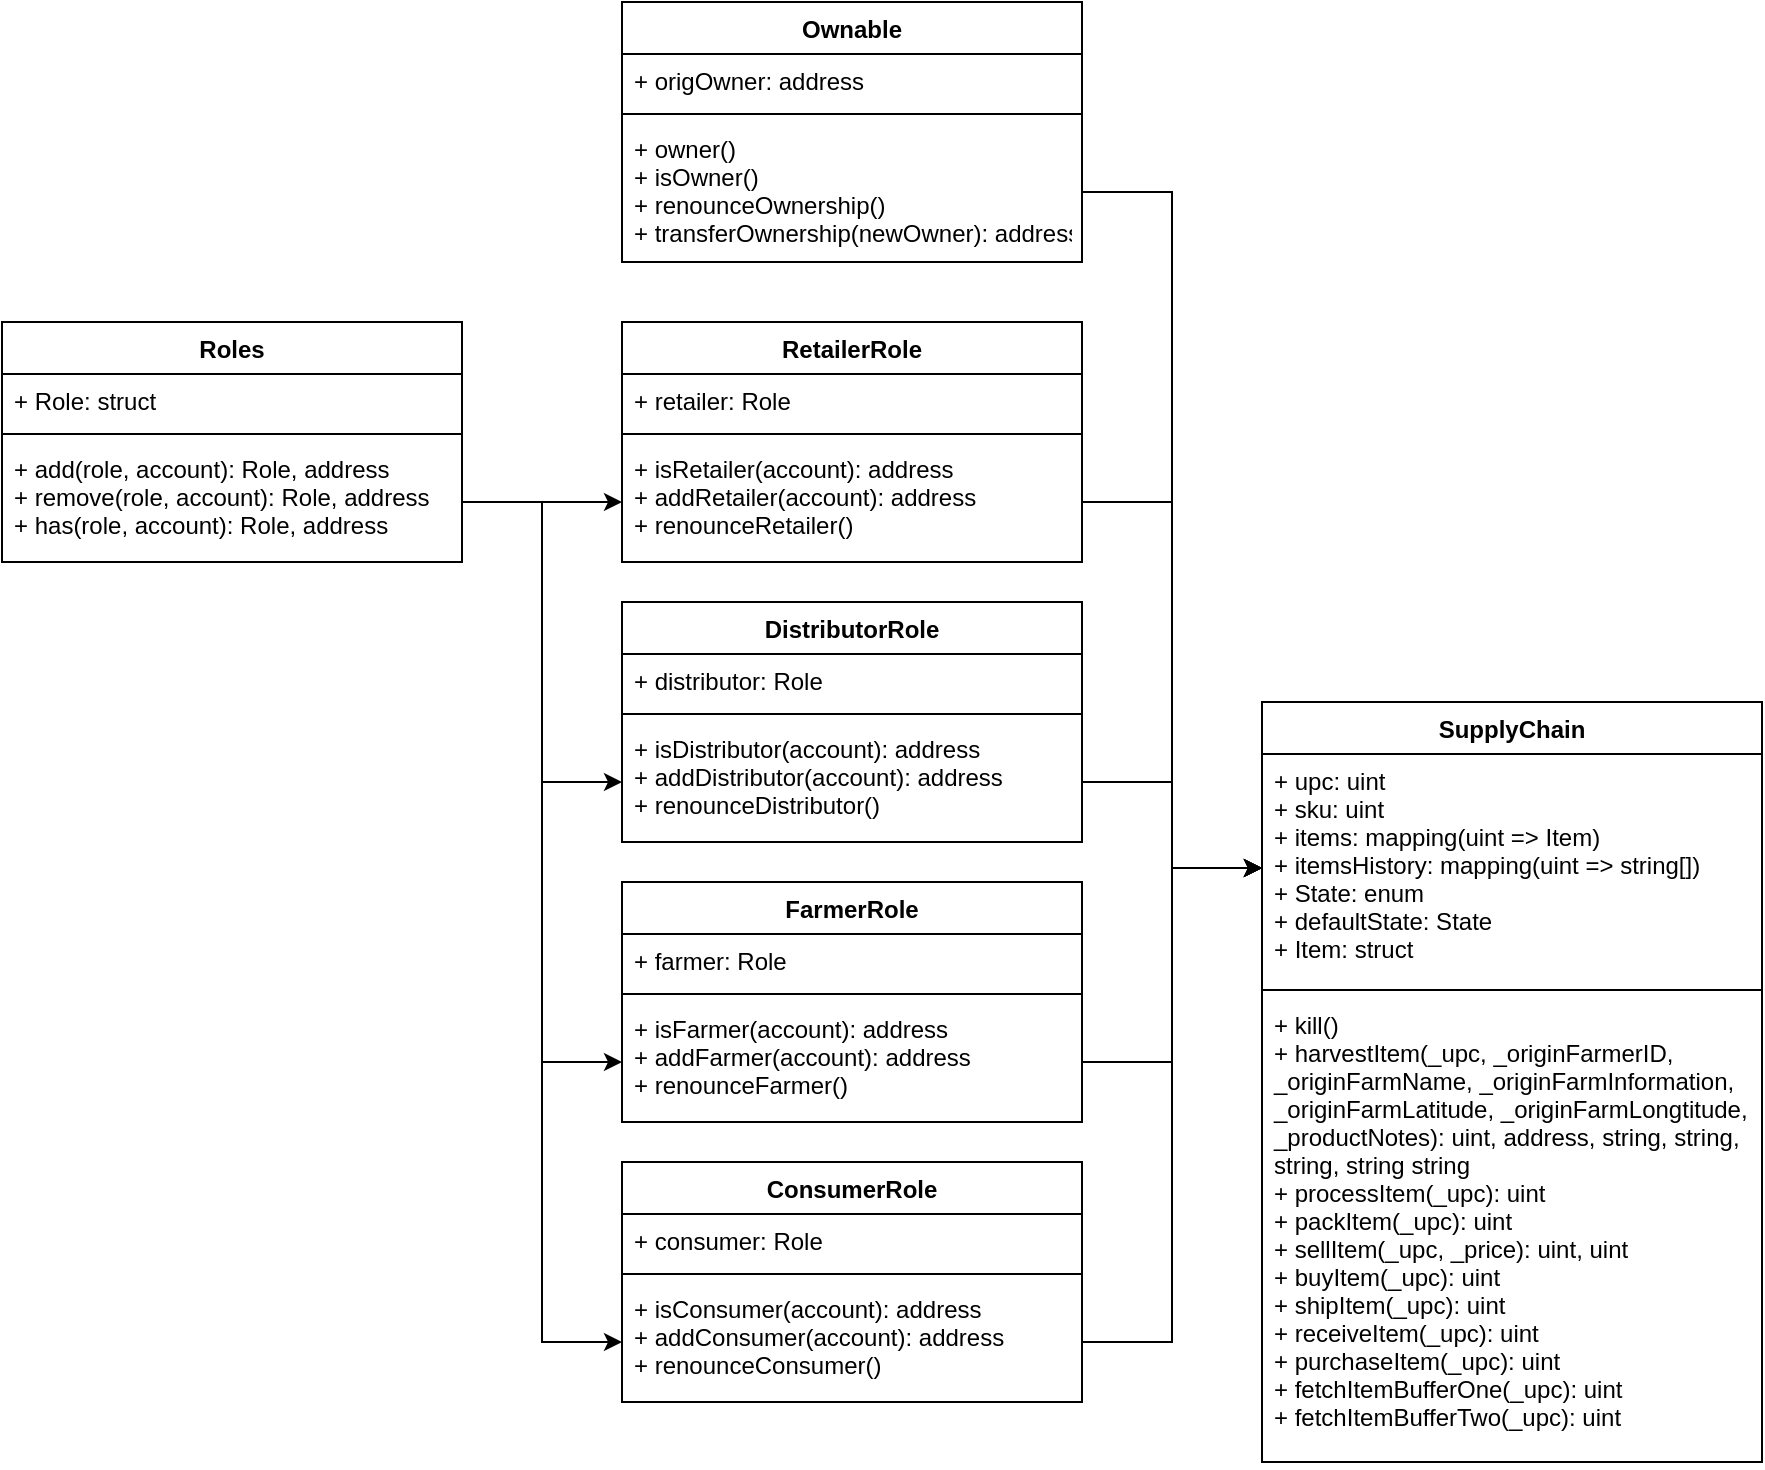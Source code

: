 <mxfile version="20.5.1" type="device"><diagram id="Le_icDFRMio9v__eMSQ6" name="Page-1"><mxGraphModel dx="1689" dy="1034" grid="1" gridSize="10" guides="1" tooltips="1" connect="1" arrows="1" fold="1" page="1" pageScale="1" pageWidth="1100" pageHeight="850" math="0" shadow="0"><root><mxCell id="0"/><mxCell id="1" parent="0"/><mxCell id="pEA2e5_iElcY6jqkQqV6-1" value="Roles" style="swimlane;fontStyle=1;align=center;verticalAlign=top;childLayout=stackLayout;horizontal=1;startSize=26;horizontalStack=0;resizeParent=1;resizeParentMax=0;resizeLast=0;collapsible=1;marginBottom=0;" vertex="1" parent="1"><mxGeometry x="140" y="240" width="230" height="120" as="geometry"/></mxCell><mxCell id="pEA2e5_iElcY6jqkQqV6-2" value="+ Role: struct" style="text;strokeColor=none;fillColor=none;align=left;verticalAlign=top;spacingLeft=4;spacingRight=4;overflow=hidden;rotatable=0;points=[[0,0.5],[1,0.5]];portConstraint=eastwest;" vertex="1" parent="pEA2e5_iElcY6jqkQqV6-1"><mxGeometry y="26" width="230" height="26" as="geometry"/></mxCell><mxCell id="pEA2e5_iElcY6jqkQqV6-3" value="" style="line;strokeWidth=1;fillColor=none;align=left;verticalAlign=middle;spacingTop=-1;spacingLeft=3;spacingRight=3;rotatable=0;labelPosition=right;points=[];portConstraint=eastwest;strokeColor=inherit;" vertex="1" parent="pEA2e5_iElcY6jqkQqV6-1"><mxGeometry y="52" width="230" height="8" as="geometry"/></mxCell><mxCell id="pEA2e5_iElcY6jqkQqV6-4" value="+ add(role, account): Role, address&#10;+ remove(role, account): Role, address&#10;+ has(role, account): Role, address" style="text;strokeColor=none;fillColor=none;align=left;verticalAlign=top;spacingLeft=4;spacingRight=4;overflow=hidden;rotatable=0;points=[[0,0.5],[1,0.5]];portConstraint=eastwest;" vertex="1" parent="pEA2e5_iElcY6jqkQqV6-1"><mxGeometry y="60" width="230" height="60" as="geometry"/></mxCell><mxCell id="pEA2e5_iElcY6jqkQqV6-5" value="RetailerRole" style="swimlane;fontStyle=1;align=center;verticalAlign=top;childLayout=stackLayout;horizontal=1;startSize=26;horizontalStack=0;resizeParent=1;resizeParentMax=0;resizeLast=0;collapsible=1;marginBottom=0;" vertex="1" parent="1"><mxGeometry x="450" y="240" width="230" height="120" as="geometry"/></mxCell><mxCell id="pEA2e5_iElcY6jqkQqV6-6" value="+ retailer: Role" style="text;strokeColor=none;fillColor=none;align=left;verticalAlign=top;spacingLeft=4;spacingRight=4;overflow=hidden;rotatable=0;points=[[0,0.5],[1,0.5]];portConstraint=eastwest;" vertex="1" parent="pEA2e5_iElcY6jqkQqV6-5"><mxGeometry y="26" width="230" height="26" as="geometry"/></mxCell><mxCell id="pEA2e5_iElcY6jqkQqV6-7" value="" style="line;strokeWidth=1;fillColor=none;align=left;verticalAlign=middle;spacingTop=-1;spacingLeft=3;spacingRight=3;rotatable=0;labelPosition=right;points=[];portConstraint=eastwest;strokeColor=inherit;" vertex="1" parent="pEA2e5_iElcY6jqkQqV6-5"><mxGeometry y="52" width="230" height="8" as="geometry"/></mxCell><mxCell id="pEA2e5_iElcY6jqkQqV6-8" value="+ isRetailer(account): address&#10;+ addRetailer(account): address&#10;+ renounceRetailer()" style="text;strokeColor=none;fillColor=none;align=left;verticalAlign=top;spacingLeft=4;spacingRight=4;overflow=hidden;rotatable=0;points=[[0,0.5],[1,0.5]];portConstraint=eastwest;" vertex="1" parent="pEA2e5_iElcY6jqkQqV6-5"><mxGeometry y="60" width="230" height="60" as="geometry"/></mxCell><mxCell id="pEA2e5_iElcY6jqkQqV6-9" style="edgeStyle=orthogonalEdgeStyle;rounded=0;orthogonalLoop=1;jettySize=auto;html=1;exitX=1;exitY=0.5;exitDx=0;exitDy=0;entryX=0;entryY=0.5;entryDx=0;entryDy=0;" edge="1" parent="1" source="pEA2e5_iElcY6jqkQqV6-4" target="pEA2e5_iElcY6jqkQqV6-8"><mxGeometry relative="1" as="geometry"/></mxCell><mxCell id="pEA2e5_iElcY6jqkQqV6-10" value="DistributorRole" style="swimlane;fontStyle=1;align=center;verticalAlign=top;childLayout=stackLayout;horizontal=1;startSize=26;horizontalStack=0;resizeParent=1;resizeParentMax=0;resizeLast=0;collapsible=1;marginBottom=0;" vertex="1" parent="1"><mxGeometry x="450" y="380" width="230" height="120" as="geometry"/></mxCell><mxCell id="pEA2e5_iElcY6jqkQqV6-11" value="+ distributor: Role" style="text;strokeColor=none;fillColor=none;align=left;verticalAlign=top;spacingLeft=4;spacingRight=4;overflow=hidden;rotatable=0;points=[[0,0.5],[1,0.5]];portConstraint=eastwest;" vertex="1" parent="pEA2e5_iElcY6jqkQqV6-10"><mxGeometry y="26" width="230" height="26" as="geometry"/></mxCell><mxCell id="pEA2e5_iElcY6jqkQqV6-12" value="" style="line;strokeWidth=1;fillColor=none;align=left;verticalAlign=middle;spacingTop=-1;spacingLeft=3;spacingRight=3;rotatable=0;labelPosition=right;points=[];portConstraint=eastwest;strokeColor=inherit;" vertex="1" parent="pEA2e5_iElcY6jqkQqV6-10"><mxGeometry y="52" width="230" height="8" as="geometry"/></mxCell><mxCell id="pEA2e5_iElcY6jqkQqV6-13" value="+ isDistributor(account): address&#10;+ addDistributor(account): address&#10;+ renounceDistributor()" style="text;strokeColor=none;fillColor=none;align=left;verticalAlign=top;spacingLeft=4;spacingRight=4;overflow=hidden;rotatable=0;points=[[0,0.5],[1,0.5]];portConstraint=eastwest;" vertex="1" parent="pEA2e5_iElcY6jqkQqV6-10"><mxGeometry y="60" width="230" height="60" as="geometry"/></mxCell><mxCell id="pEA2e5_iElcY6jqkQqV6-14" value="FarmerRole" style="swimlane;fontStyle=1;align=center;verticalAlign=top;childLayout=stackLayout;horizontal=1;startSize=26;horizontalStack=0;resizeParent=1;resizeParentMax=0;resizeLast=0;collapsible=1;marginBottom=0;" vertex="1" parent="1"><mxGeometry x="450" y="520" width="230" height="120" as="geometry"/></mxCell><mxCell id="pEA2e5_iElcY6jqkQqV6-15" value="+ farmer: Role" style="text;strokeColor=none;fillColor=none;align=left;verticalAlign=top;spacingLeft=4;spacingRight=4;overflow=hidden;rotatable=0;points=[[0,0.5],[1,0.5]];portConstraint=eastwest;" vertex="1" parent="pEA2e5_iElcY6jqkQqV6-14"><mxGeometry y="26" width="230" height="26" as="geometry"/></mxCell><mxCell id="pEA2e5_iElcY6jqkQqV6-16" value="" style="line;strokeWidth=1;fillColor=none;align=left;verticalAlign=middle;spacingTop=-1;spacingLeft=3;spacingRight=3;rotatable=0;labelPosition=right;points=[];portConstraint=eastwest;strokeColor=inherit;" vertex="1" parent="pEA2e5_iElcY6jqkQqV6-14"><mxGeometry y="52" width="230" height="8" as="geometry"/></mxCell><mxCell id="pEA2e5_iElcY6jqkQqV6-17" value="+ isFarmer(account): address&#10;+ addFarmer(account): address&#10;+ renounceFarmer()" style="text;strokeColor=none;fillColor=none;align=left;verticalAlign=top;spacingLeft=4;spacingRight=4;overflow=hidden;rotatable=0;points=[[0,0.5],[1,0.5]];portConstraint=eastwest;" vertex="1" parent="pEA2e5_iElcY6jqkQqV6-14"><mxGeometry y="60" width="230" height="60" as="geometry"/></mxCell><mxCell id="pEA2e5_iElcY6jqkQqV6-18" value="ConsumerRole" style="swimlane;fontStyle=1;align=center;verticalAlign=top;childLayout=stackLayout;horizontal=1;startSize=26;horizontalStack=0;resizeParent=1;resizeParentMax=0;resizeLast=0;collapsible=1;marginBottom=0;" vertex="1" parent="1"><mxGeometry x="450" y="660" width="230" height="120" as="geometry"/></mxCell><mxCell id="pEA2e5_iElcY6jqkQqV6-19" value="+ consumer: Role" style="text;strokeColor=none;fillColor=none;align=left;verticalAlign=top;spacingLeft=4;spacingRight=4;overflow=hidden;rotatable=0;points=[[0,0.5],[1,0.5]];portConstraint=eastwest;" vertex="1" parent="pEA2e5_iElcY6jqkQqV6-18"><mxGeometry y="26" width="230" height="26" as="geometry"/></mxCell><mxCell id="pEA2e5_iElcY6jqkQqV6-20" value="" style="line;strokeWidth=1;fillColor=none;align=left;verticalAlign=middle;spacingTop=-1;spacingLeft=3;spacingRight=3;rotatable=0;labelPosition=right;points=[];portConstraint=eastwest;strokeColor=inherit;" vertex="1" parent="pEA2e5_iElcY6jqkQqV6-18"><mxGeometry y="52" width="230" height="8" as="geometry"/></mxCell><mxCell id="pEA2e5_iElcY6jqkQqV6-21" value="+ isConsumer(account): address&#10;+ addConsumer(account): address&#10;+ renounceConsumer()" style="text;strokeColor=none;fillColor=none;align=left;verticalAlign=top;spacingLeft=4;spacingRight=4;overflow=hidden;rotatable=0;points=[[0,0.5],[1,0.5]];portConstraint=eastwest;" vertex="1" parent="pEA2e5_iElcY6jqkQqV6-18"><mxGeometry y="60" width="230" height="60" as="geometry"/></mxCell><mxCell id="pEA2e5_iElcY6jqkQqV6-22" style="edgeStyle=orthogonalEdgeStyle;rounded=0;orthogonalLoop=1;jettySize=auto;html=1;exitX=1;exitY=0.5;exitDx=0;exitDy=0;entryX=0;entryY=0.5;entryDx=0;entryDy=0;" edge="1" parent="1" source="pEA2e5_iElcY6jqkQqV6-4" target="pEA2e5_iElcY6jqkQqV6-13"><mxGeometry relative="1" as="geometry"/></mxCell><mxCell id="pEA2e5_iElcY6jqkQqV6-23" style="edgeStyle=orthogonalEdgeStyle;rounded=0;orthogonalLoop=1;jettySize=auto;html=1;exitX=1;exitY=0.5;exitDx=0;exitDy=0;entryX=0;entryY=0.5;entryDx=0;entryDy=0;" edge="1" parent="1" source="pEA2e5_iElcY6jqkQqV6-4" target="pEA2e5_iElcY6jqkQqV6-17"><mxGeometry relative="1" as="geometry"/></mxCell><mxCell id="pEA2e5_iElcY6jqkQqV6-24" style="edgeStyle=orthogonalEdgeStyle;rounded=0;orthogonalLoop=1;jettySize=auto;html=1;exitX=1;exitY=0.5;exitDx=0;exitDy=0;entryX=0;entryY=0.5;entryDx=0;entryDy=0;" edge="1" parent="1" source="pEA2e5_iElcY6jqkQqV6-4" target="pEA2e5_iElcY6jqkQqV6-21"><mxGeometry relative="1" as="geometry"/></mxCell><mxCell id="pEA2e5_iElcY6jqkQqV6-25" value="Ownable" style="swimlane;fontStyle=1;align=center;verticalAlign=top;childLayout=stackLayout;horizontal=1;startSize=26;horizontalStack=0;resizeParent=1;resizeParentMax=0;resizeLast=0;collapsible=1;marginBottom=0;" vertex="1" parent="1"><mxGeometry x="450" y="80" width="230" height="130" as="geometry"/></mxCell><mxCell id="pEA2e5_iElcY6jqkQqV6-26" value="+ origOwner: address" style="text;strokeColor=none;fillColor=none;align=left;verticalAlign=top;spacingLeft=4;spacingRight=4;overflow=hidden;rotatable=0;points=[[0,0.5],[1,0.5]];portConstraint=eastwest;" vertex="1" parent="pEA2e5_iElcY6jqkQqV6-25"><mxGeometry y="26" width="230" height="26" as="geometry"/></mxCell><mxCell id="pEA2e5_iElcY6jqkQqV6-27" value="" style="line;strokeWidth=1;fillColor=none;align=left;verticalAlign=middle;spacingTop=-1;spacingLeft=3;spacingRight=3;rotatable=0;labelPosition=right;points=[];portConstraint=eastwest;strokeColor=inherit;" vertex="1" parent="pEA2e5_iElcY6jqkQqV6-25"><mxGeometry y="52" width="230" height="8" as="geometry"/></mxCell><mxCell id="pEA2e5_iElcY6jqkQqV6-28" value="+ owner()&#10;+ isOwner()&#10;+ renounceOwnership()&#10;+ transferOwnership(newOwner): address&#10;" style="text;strokeColor=none;fillColor=none;align=left;verticalAlign=top;spacingLeft=4;spacingRight=4;overflow=hidden;rotatable=0;points=[[0,0.5],[1,0.5]];portConstraint=eastwest;" vertex="1" parent="pEA2e5_iElcY6jqkQqV6-25"><mxGeometry y="60" width="230" height="70" as="geometry"/></mxCell><mxCell id="pEA2e5_iElcY6jqkQqV6-29" value="SupplyChain" style="swimlane;fontStyle=1;align=center;verticalAlign=top;childLayout=stackLayout;horizontal=1;startSize=26;horizontalStack=0;resizeParent=1;resizeParentMax=0;resizeLast=0;collapsible=1;marginBottom=0;" vertex="1" parent="1"><mxGeometry x="770" y="430" width="250" height="380" as="geometry"/></mxCell><mxCell id="pEA2e5_iElcY6jqkQqV6-30" value="+ upc: uint&#10;+ sku: uint&#10;+ items: mapping(uint =&gt; Item)&#10;+ itemsHistory: mapping(uint =&gt; string[])&#10;+ State: enum&#10;+ defaultState: State&#10;+ Item: struct" style="text;strokeColor=none;fillColor=none;align=left;verticalAlign=top;spacingLeft=4;spacingRight=4;overflow=hidden;rotatable=0;points=[[0,0.5],[1,0.5]];portConstraint=eastwest;" vertex="1" parent="pEA2e5_iElcY6jqkQqV6-29"><mxGeometry y="26" width="250" height="114" as="geometry"/></mxCell><mxCell id="pEA2e5_iElcY6jqkQqV6-31" value="" style="line;strokeWidth=1;fillColor=none;align=left;verticalAlign=middle;spacingTop=-1;spacingLeft=3;spacingRight=3;rotatable=0;labelPosition=right;points=[];portConstraint=eastwest;strokeColor=inherit;" vertex="1" parent="pEA2e5_iElcY6jqkQqV6-29"><mxGeometry y="140" width="250" height="8" as="geometry"/></mxCell><mxCell id="pEA2e5_iElcY6jqkQqV6-32" value="+ kill()&#10;+ harvestItem(_upc, _originFarmerID, &#10;_originFarmName, _originFarmInformation,&#10;_originFarmLatitude, _originFarmLongtitude,&#10;_productNotes): uint, address, string, string,&#10;string, string string&#10;+ processItem(_upc): uint&#10;+ packItem(_upc): uint&#10;+ sellItem(_upc, _price): uint, uint&#10;+ buyItem(_upc): uint&#10;+ shipItem(_upc): uint&#10;+ receiveItem(_upc): uint&#10;+ purchaseItem(_upc): uint&#10;+ fetchItemBufferOne(_upc): uint&#10;+ fetchItemBufferTwo(_upc): uint" style="text;strokeColor=none;fillColor=none;align=left;verticalAlign=top;spacingLeft=4;spacingRight=4;overflow=hidden;rotatable=0;points=[[0,0.5],[1,0.5]];portConstraint=eastwest;" vertex="1" parent="pEA2e5_iElcY6jqkQqV6-29"><mxGeometry y="148" width="250" height="232" as="geometry"/></mxCell><mxCell id="pEA2e5_iElcY6jqkQqV6-36" style="edgeStyle=orthogonalEdgeStyle;rounded=0;orthogonalLoop=1;jettySize=auto;html=1;exitX=1;exitY=0.5;exitDx=0;exitDy=0;entryX=0;entryY=0.5;entryDx=0;entryDy=0;" edge="1" parent="1" source="pEA2e5_iElcY6jqkQqV6-13" target="pEA2e5_iElcY6jqkQqV6-30"><mxGeometry relative="1" as="geometry"/></mxCell><mxCell id="pEA2e5_iElcY6jqkQqV6-37" style="edgeStyle=orthogonalEdgeStyle;rounded=0;orthogonalLoop=1;jettySize=auto;html=1;exitX=1;exitY=0.5;exitDx=0;exitDy=0;entryX=0;entryY=0.5;entryDx=0;entryDy=0;" edge="1" parent="1" source="pEA2e5_iElcY6jqkQqV6-17" target="pEA2e5_iElcY6jqkQqV6-30"><mxGeometry relative="1" as="geometry"/></mxCell><mxCell id="pEA2e5_iElcY6jqkQqV6-38" style="edgeStyle=orthogonalEdgeStyle;rounded=0;orthogonalLoop=1;jettySize=auto;html=1;exitX=1;exitY=0.5;exitDx=0;exitDy=0;entryX=0;entryY=0.5;entryDx=0;entryDy=0;" edge="1" parent="1" source="pEA2e5_iElcY6jqkQqV6-21" target="pEA2e5_iElcY6jqkQqV6-30"><mxGeometry relative="1" as="geometry"/></mxCell><mxCell id="pEA2e5_iElcY6jqkQqV6-39" style="edgeStyle=orthogonalEdgeStyle;rounded=0;orthogonalLoop=1;jettySize=auto;html=1;exitX=1;exitY=0.5;exitDx=0;exitDy=0;entryX=0;entryY=0.5;entryDx=0;entryDy=0;" edge="1" parent="1" source="pEA2e5_iElcY6jqkQqV6-28" target="pEA2e5_iElcY6jqkQqV6-30"><mxGeometry relative="1" as="geometry"/></mxCell><mxCell id="pEA2e5_iElcY6jqkQqV6-40" style="edgeStyle=orthogonalEdgeStyle;rounded=0;orthogonalLoop=1;jettySize=auto;html=1;exitX=1;exitY=0.5;exitDx=0;exitDy=0;entryX=0;entryY=0.5;entryDx=0;entryDy=0;" edge="1" parent="1" source="pEA2e5_iElcY6jqkQqV6-8" target="pEA2e5_iElcY6jqkQqV6-30"><mxGeometry relative="1" as="geometry"/></mxCell></root></mxGraphModel></diagram></mxfile>